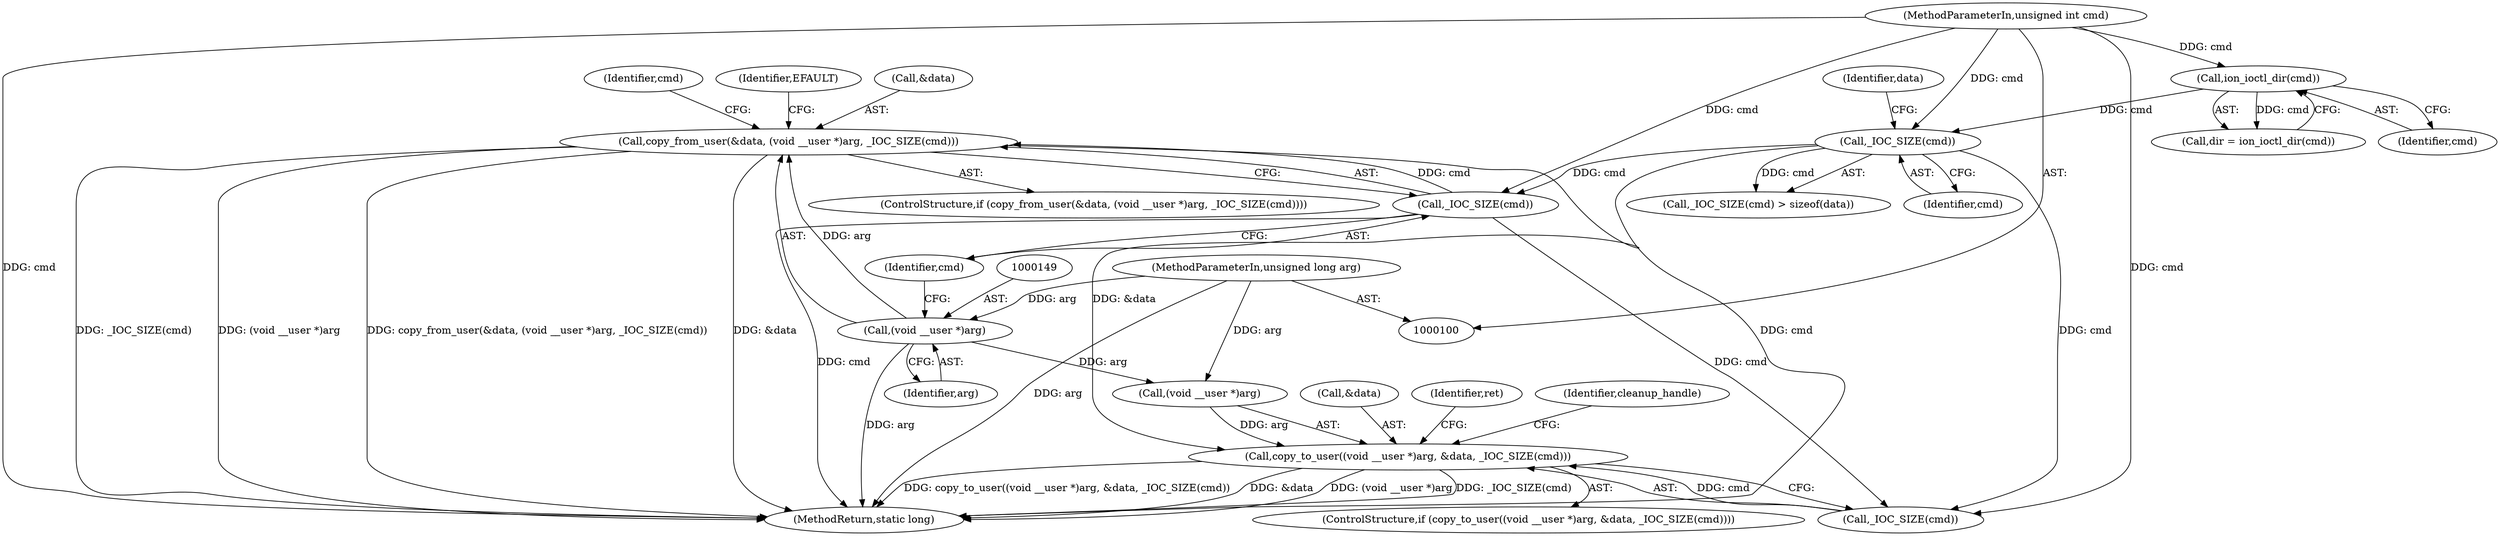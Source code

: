 digraph "0_linux_9590232bb4f4cc824f3425a6e1349afbe6d6d2b7_2@API" {
"1000145" [label="(Call,copy_from_user(&data, (void __user *)arg, _IOC_SIZE(cmd)))"];
"1000148" [label="(Call,(void __user *)arg)"];
"1000103" [label="(MethodParameterIn,unsigned long arg)"];
"1000151" [label="(Call,_IOC_SIZE(cmd))"];
"1000133" [label="(Call,_IOC_SIZE(cmd))"];
"1000129" [label="(Call,ion_ioctl_dir(cmd))"];
"1000102" [label="(MethodParameterIn,unsigned int cmd)"];
"1000352" [label="(Call,copy_to_user((void __user *)arg, &data, _IOC_SIZE(cmd)))"];
"1000353" [label="(Call,(void __user *)arg)"];
"1000129" [label="(Call,ion_ioctl_dir(cmd))"];
"1000130" [label="(Identifier,cmd)"];
"1000356" [label="(Call,&data)"];
"1000132" [label="(Call,_IOC_SIZE(cmd) > sizeof(data))"];
"1000358" [label="(Call,_IOC_SIZE(cmd))"];
"1000103" [label="(MethodParameterIn,unsigned long arg)"];
"1000157" [label="(Identifier,cmd)"];
"1000134" [label="(Identifier,cmd)"];
"1000155" [label="(Identifier,EFAULT)"];
"1000144" [label="(ControlStructure,if (copy_from_user(&data, (void __user *)arg, _IOC_SIZE(cmd))))"];
"1000371" [label="(MethodReturn,static long)"];
"1000102" [label="(MethodParameterIn,unsigned int cmd)"];
"1000352" [label="(Call,copy_to_user((void __user *)arg, &data, _IOC_SIZE(cmd)))"];
"1000150" [label="(Identifier,arg)"];
"1000370" [label="(Identifier,ret)"];
"1000136" [label="(Identifier,data)"];
"1000133" [label="(Call,_IOC_SIZE(cmd))"];
"1000152" [label="(Identifier,cmd)"];
"1000127" [label="(Call,dir = ion_ioctl_dir(cmd))"];
"1000351" [label="(ControlStructure,if (copy_to_user((void __user *)arg, &data, _IOC_SIZE(cmd))))"];
"1000146" [label="(Call,&data)"];
"1000148" [label="(Call,(void __user *)arg)"];
"1000145" [label="(Call,copy_from_user(&data, (void __user *)arg, _IOC_SIZE(cmd)))"];
"1000151" [label="(Call,_IOC_SIZE(cmd))"];
"1000362" [label="(Identifier,cleanup_handle)"];
"1000145" -> "1000144"  [label="AST: "];
"1000145" -> "1000151"  [label="CFG: "];
"1000146" -> "1000145"  [label="AST: "];
"1000148" -> "1000145"  [label="AST: "];
"1000151" -> "1000145"  [label="AST: "];
"1000155" -> "1000145"  [label="CFG: "];
"1000157" -> "1000145"  [label="CFG: "];
"1000145" -> "1000371"  [label="DDG: _IOC_SIZE(cmd)"];
"1000145" -> "1000371"  [label="DDG: (void __user *)arg"];
"1000145" -> "1000371"  [label="DDG: copy_from_user(&data, (void __user *)arg, _IOC_SIZE(cmd))"];
"1000145" -> "1000371"  [label="DDG: &data"];
"1000148" -> "1000145"  [label="DDG: arg"];
"1000151" -> "1000145"  [label="DDG: cmd"];
"1000145" -> "1000352"  [label="DDG: &data"];
"1000148" -> "1000150"  [label="CFG: "];
"1000149" -> "1000148"  [label="AST: "];
"1000150" -> "1000148"  [label="AST: "];
"1000152" -> "1000148"  [label="CFG: "];
"1000148" -> "1000371"  [label="DDG: arg"];
"1000103" -> "1000148"  [label="DDG: arg"];
"1000148" -> "1000353"  [label="DDG: arg"];
"1000103" -> "1000100"  [label="AST: "];
"1000103" -> "1000371"  [label="DDG: arg"];
"1000103" -> "1000353"  [label="DDG: arg"];
"1000151" -> "1000152"  [label="CFG: "];
"1000152" -> "1000151"  [label="AST: "];
"1000151" -> "1000371"  [label="DDG: cmd"];
"1000133" -> "1000151"  [label="DDG: cmd"];
"1000102" -> "1000151"  [label="DDG: cmd"];
"1000151" -> "1000358"  [label="DDG: cmd"];
"1000133" -> "1000132"  [label="AST: "];
"1000133" -> "1000134"  [label="CFG: "];
"1000134" -> "1000133"  [label="AST: "];
"1000136" -> "1000133"  [label="CFG: "];
"1000133" -> "1000371"  [label="DDG: cmd"];
"1000133" -> "1000132"  [label="DDG: cmd"];
"1000129" -> "1000133"  [label="DDG: cmd"];
"1000102" -> "1000133"  [label="DDG: cmd"];
"1000133" -> "1000358"  [label="DDG: cmd"];
"1000129" -> "1000127"  [label="AST: "];
"1000129" -> "1000130"  [label="CFG: "];
"1000130" -> "1000129"  [label="AST: "];
"1000127" -> "1000129"  [label="CFG: "];
"1000129" -> "1000127"  [label="DDG: cmd"];
"1000102" -> "1000129"  [label="DDG: cmd"];
"1000102" -> "1000100"  [label="AST: "];
"1000102" -> "1000371"  [label="DDG: cmd"];
"1000102" -> "1000358"  [label="DDG: cmd"];
"1000352" -> "1000351"  [label="AST: "];
"1000352" -> "1000358"  [label="CFG: "];
"1000353" -> "1000352"  [label="AST: "];
"1000356" -> "1000352"  [label="AST: "];
"1000358" -> "1000352"  [label="AST: "];
"1000362" -> "1000352"  [label="CFG: "];
"1000370" -> "1000352"  [label="CFG: "];
"1000352" -> "1000371"  [label="DDG: &data"];
"1000352" -> "1000371"  [label="DDG: (void __user *)arg"];
"1000352" -> "1000371"  [label="DDG: _IOC_SIZE(cmd)"];
"1000352" -> "1000371"  [label="DDG: copy_to_user((void __user *)arg, &data, _IOC_SIZE(cmd))"];
"1000353" -> "1000352"  [label="DDG: arg"];
"1000358" -> "1000352"  [label="DDG: cmd"];
}
